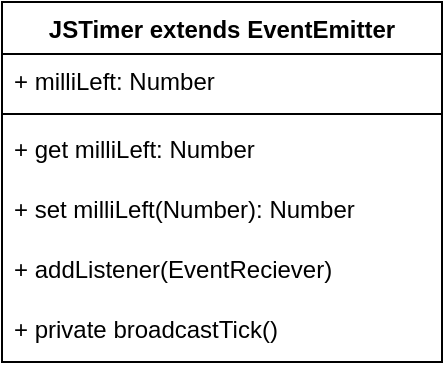 <mxfile version="13.0.0" type="github">
  <diagram id="g2OYjxOBXLS4gsYnP6BK" name="Page-1">
    <mxGraphModel dx="624" dy="824" grid="1" gridSize="10" guides="1" tooltips="1" connect="1" arrows="1" fold="1" page="1" pageScale="1" pageWidth="850" pageHeight="1100" math="0" shadow="0">
      <root>
        <mxCell id="0" />
        <mxCell id="1" parent="0" />
        <mxCell id="_Wqqw5stWw0Zo9mvNuA3-1" value="JSTimer extends EventEmitter" style="swimlane;fontStyle=1;align=center;verticalAlign=top;childLayout=stackLayout;horizontal=1;startSize=26;horizontalStack=0;resizeParent=1;resizeParentMax=0;resizeLast=0;collapsible=1;marginBottom=0;" vertex="1" parent="1">
          <mxGeometry x="120" y="130" width="220" height="180" as="geometry" />
        </mxCell>
        <mxCell id="_Wqqw5stWw0Zo9mvNuA3-2" value="+ milliLeft: Number" style="text;strokeColor=none;fillColor=none;align=left;verticalAlign=top;spacingLeft=4;spacingRight=4;overflow=hidden;rotatable=0;points=[[0,0.5],[1,0.5]];portConstraint=eastwest;" vertex="1" parent="_Wqqw5stWw0Zo9mvNuA3-1">
          <mxGeometry y="26" width="220" height="26" as="geometry" />
        </mxCell>
        <mxCell id="_Wqqw5stWw0Zo9mvNuA3-3" value="" style="line;strokeWidth=1;fillColor=none;align=left;verticalAlign=middle;spacingTop=-1;spacingLeft=3;spacingRight=3;rotatable=0;labelPosition=right;points=[];portConstraint=eastwest;" vertex="1" parent="_Wqqw5stWw0Zo9mvNuA3-1">
          <mxGeometry y="52" width="220" height="8" as="geometry" />
        </mxCell>
        <mxCell id="_Wqqw5stWw0Zo9mvNuA3-5" value="+ get milliLeft: Number&#xa;" style="text;strokeColor=none;fillColor=none;align=left;verticalAlign=top;spacingLeft=4;spacingRight=4;overflow=hidden;rotatable=0;points=[[0,0.5],[1,0.5]];portConstraint=eastwest;" vertex="1" parent="_Wqqw5stWw0Zo9mvNuA3-1">
          <mxGeometry y="60" width="220" height="30" as="geometry" />
        </mxCell>
        <mxCell id="_Wqqw5stWw0Zo9mvNuA3-4" value="+ set milliLeft(Number): Number&#xa;" style="text;strokeColor=none;fillColor=none;align=left;verticalAlign=top;spacingLeft=4;spacingRight=4;overflow=hidden;rotatable=0;points=[[0,0.5],[1,0.5]];portConstraint=eastwest;" vertex="1" parent="_Wqqw5stWw0Zo9mvNuA3-1">
          <mxGeometry y="90" width="220" height="30" as="geometry" />
        </mxCell>
        <mxCell id="_Wqqw5stWw0Zo9mvNuA3-6" value="+ addListener(EventReciever)&#xa;&#xa;" style="text;strokeColor=none;fillColor=none;align=left;verticalAlign=top;spacingLeft=4;spacingRight=4;overflow=hidden;rotatable=0;points=[[0,0.5],[1,0.5]];portConstraint=eastwest;" vertex="1" parent="_Wqqw5stWw0Zo9mvNuA3-1">
          <mxGeometry y="120" width="220" height="30" as="geometry" />
        </mxCell>
        <mxCell id="_Wqqw5stWw0Zo9mvNuA3-7" value="+ private broadcastTick()&#xa;&#xa;" style="text;strokeColor=none;fillColor=none;align=left;verticalAlign=top;spacingLeft=4;spacingRight=4;overflow=hidden;rotatable=0;points=[[0,0.5],[1,0.5]];portConstraint=eastwest;" vertex="1" parent="_Wqqw5stWw0Zo9mvNuA3-1">
          <mxGeometry y="150" width="220" height="30" as="geometry" />
        </mxCell>
      </root>
    </mxGraphModel>
  </diagram>
</mxfile>
